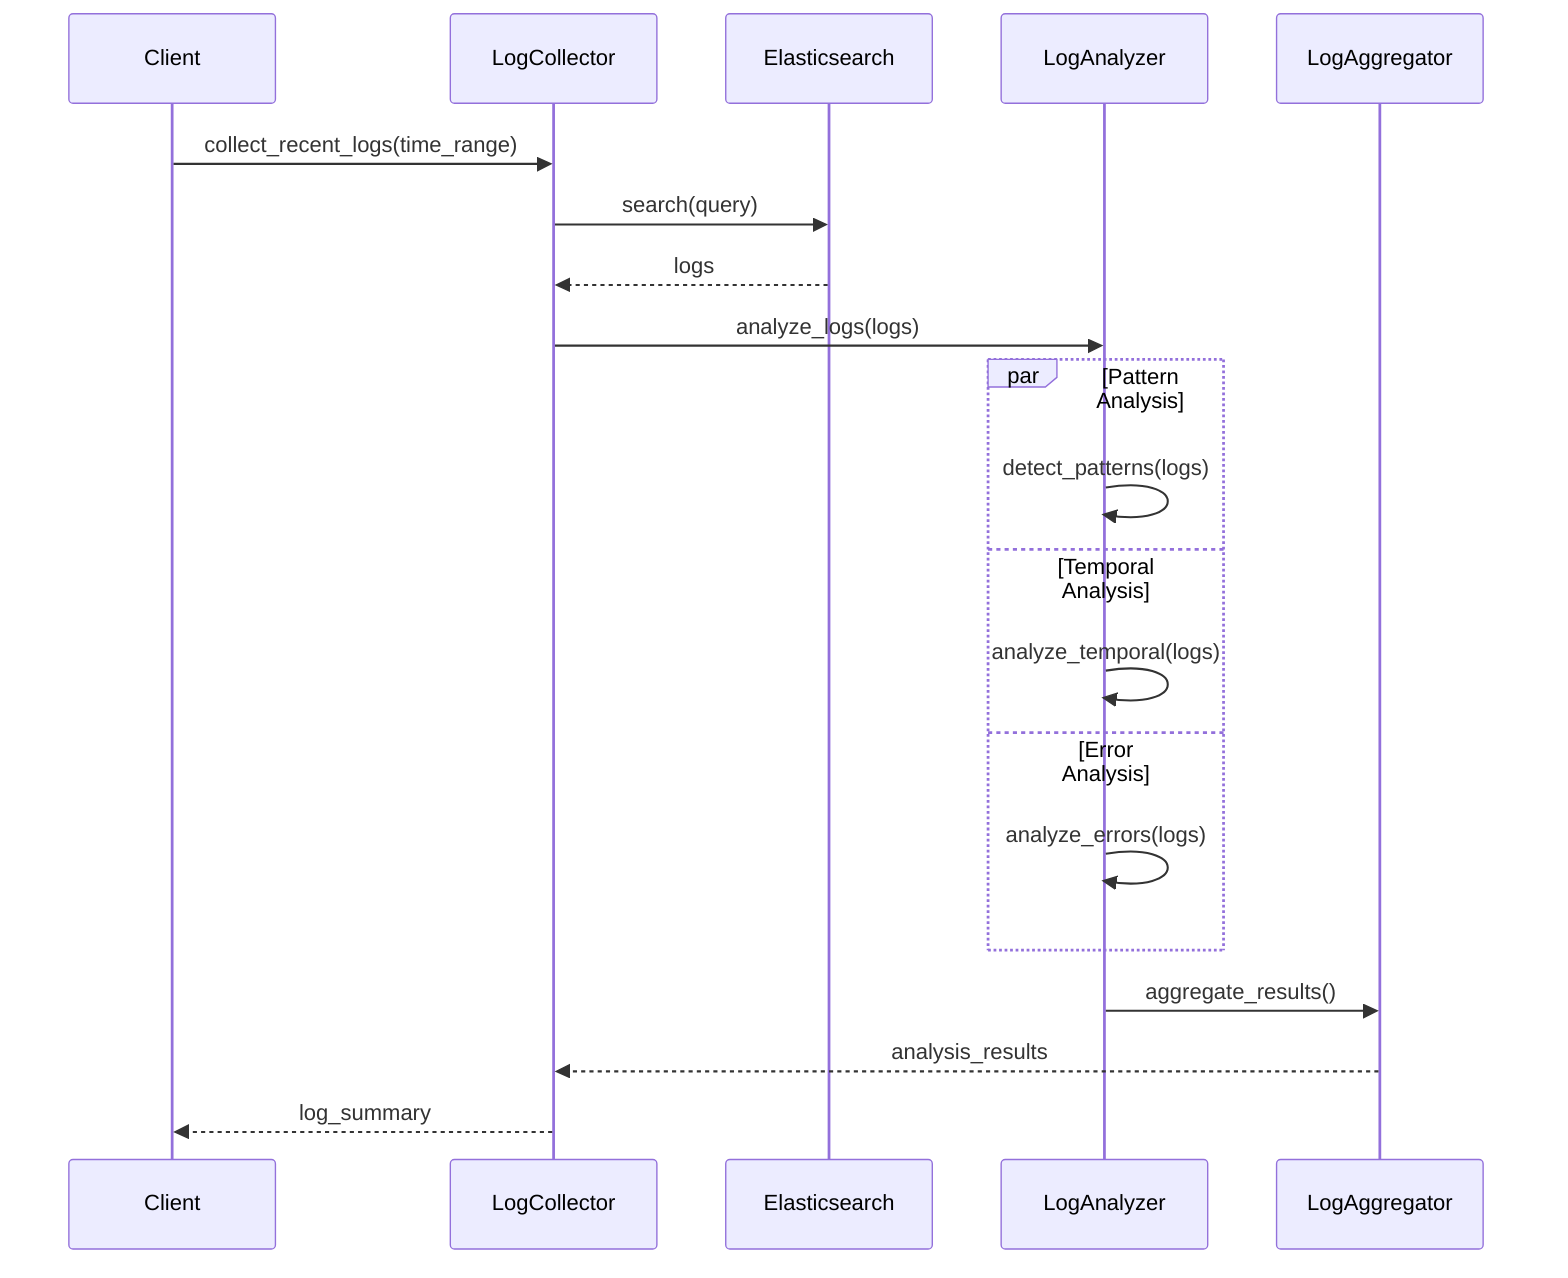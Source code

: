 sequenceDiagram
    participant Client
    participant Collector as LogCollector
    participant ES as Elasticsearch
    participant Analyzer as LogAnalyzer
    participant Aggregator as LogAggregator

    Client->>Collector: collect_recent_logs(time_range)
    Collector->>ES: search(query)
    ES-->>Collector: logs

    Collector->>Analyzer: analyze_logs(logs)
    
    par Pattern Analysis
        Analyzer->>Analyzer: detect_patterns(logs)
    and Temporal Analysis
        Analyzer->>Analyzer: analyze_temporal(logs)
    and Error Analysis
        Analyzer->>Analyzer: analyze_errors(logs)
    end

    Analyzer->>Aggregator: aggregate_results()
    Aggregator-->>Collector: analysis_results

    Collector-->>Client: log_summary
